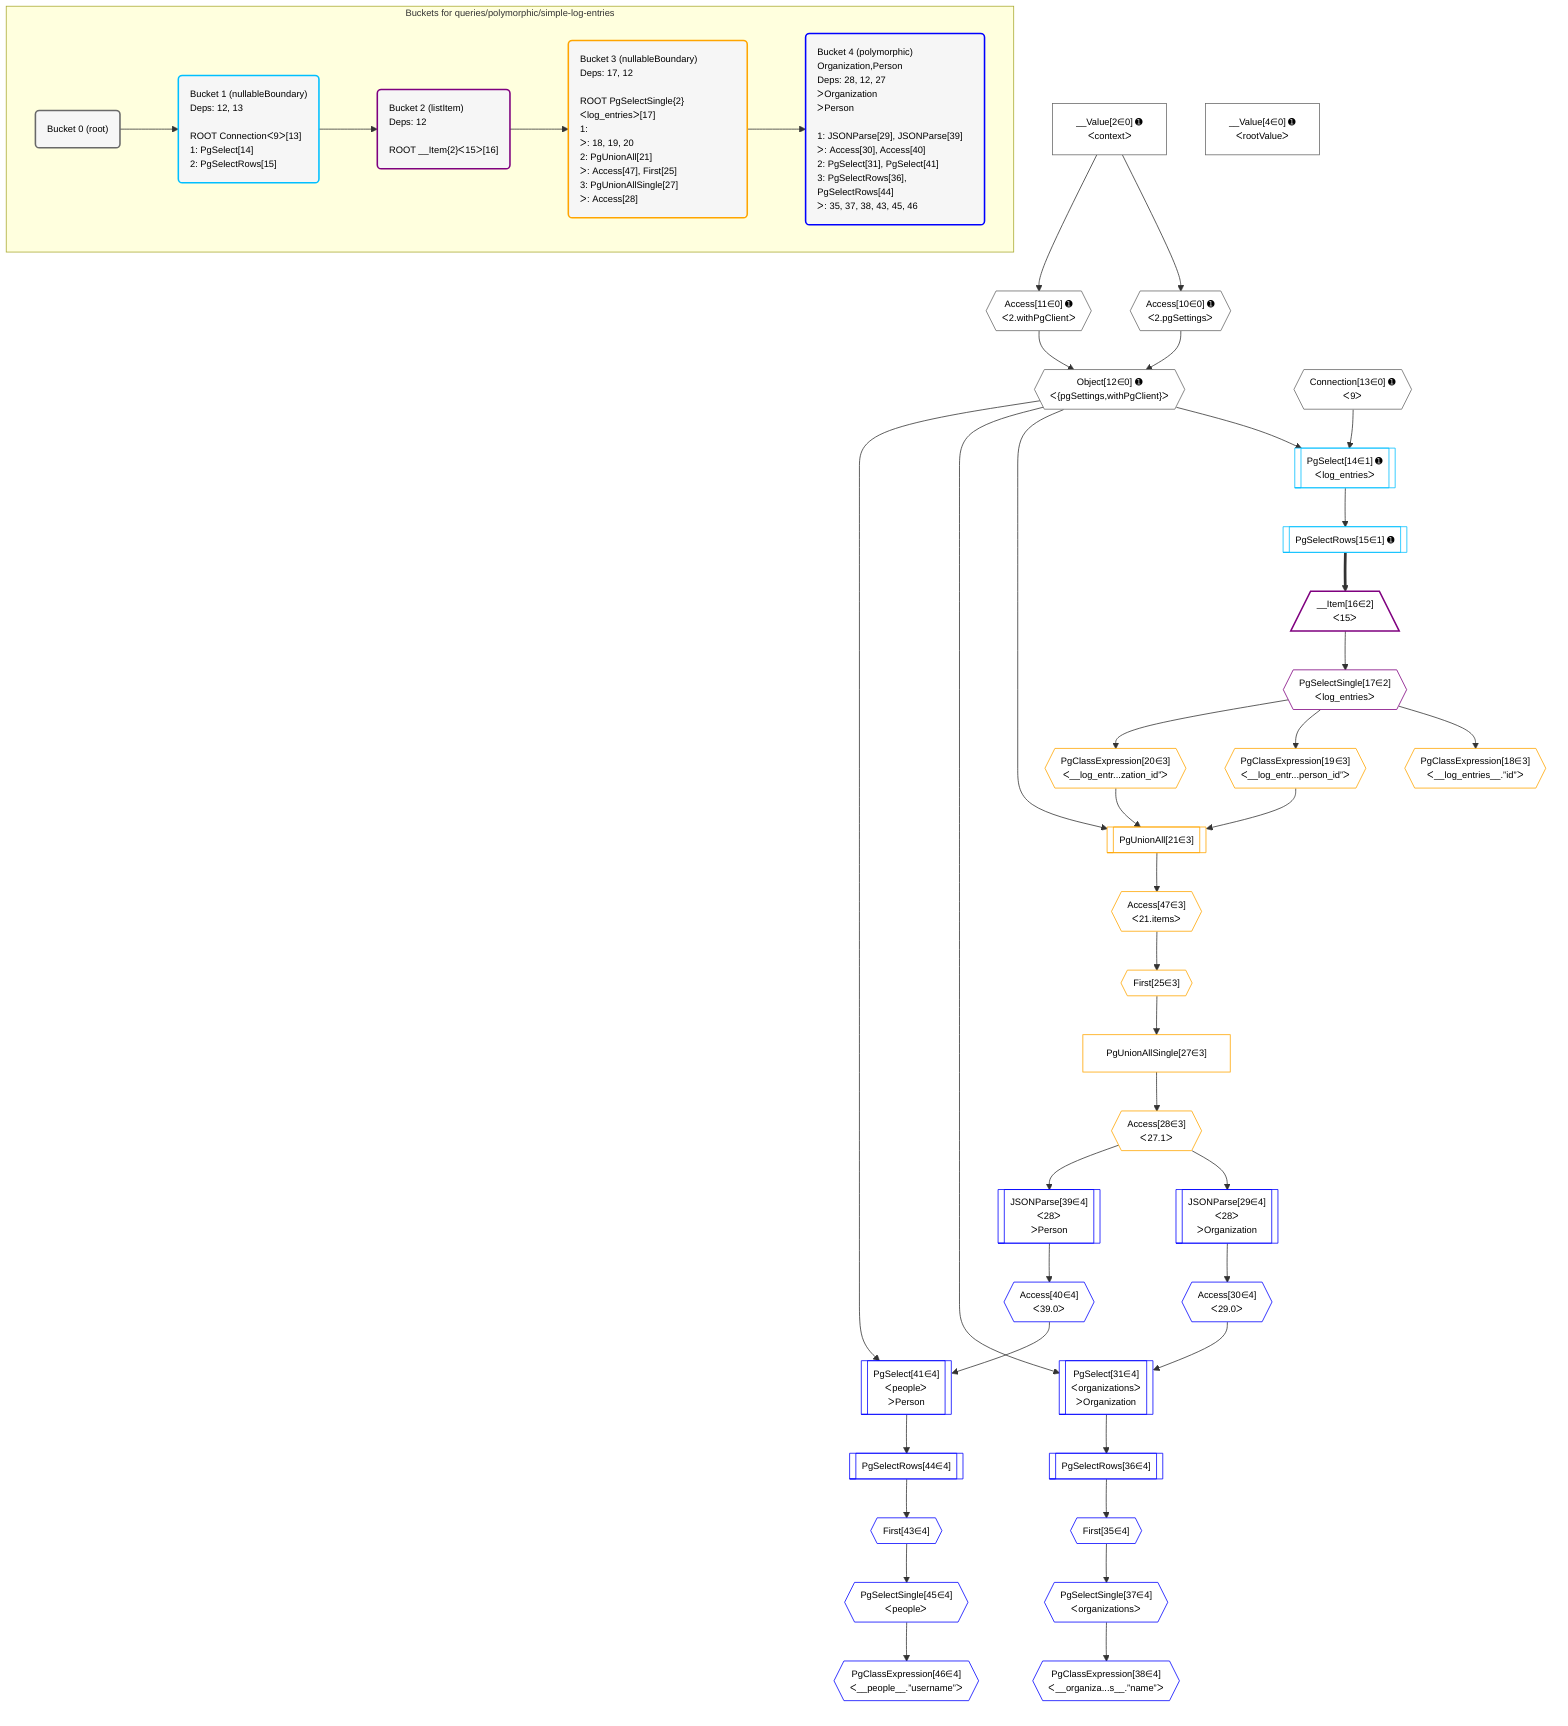 %%{init: {'themeVariables': { 'fontSize': '12px'}}}%%
graph TD
    classDef path fill:#eee,stroke:#000,color:#000
    classDef plan fill:#fff,stroke-width:1px,color:#000
    classDef itemplan fill:#fff,stroke-width:2px,color:#000
    classDef unbatchedplan fill:#dff,stroke-width:1px,color:#000
    classDef sideeffectplan fill:#fcc,stroke-width:2px,color:#000
    classDef bucket fill:#f6f6f6,color:#000,stroke-width:2px,text-align:left


    %% plan dependencies
    Object12{{"Object[12∈0] ➊<br />ᐸ{pgSettings,withPgClient}ᐳ"}}:::plan
    Access10{{"Access[10∈0] ➊<br />ᐸ2.pgSettingsᐳ"}}:::plan
    Access11{{"Access[11∈0] ➊<br />ᐸ2.withPgClientᐳ"}}:::plan
    Access10 & Access11 --> Object12
    __Value2["__Value[2∈0] ➊<br />ᐸcontextᐳ"]:::plan
    __Value2 --> Access10
    __Value2 --> Access11
    __Value4["__Value[4∈0] ➊<br />ᐸrootValueᐳ"]:::plan
    Connection13{{"Connection[13∈0] ➊<br />ᐸ9ᐳ"}}:::plan
    PgSelect14[["PgSelect[14∈1] ➊<br />ᐸlog_entriesᐳ"]]:::plan
    Object12 & Connection13 --> PgSelect14
    PgSelectRows15[["PgSelectRows[15∈1] ➊"]]:::plan
    PgSelect14 --> PgSelectRows15
    __Item16[/"__Item[16∈2]<br />ᐸ15ᐳ"\]:::itemplan
    PgSelectRows15 ==> __Item16
    PgSelectSingle17{{"PgSelectSingle[17∈2]<br />ᐸlog_entriesᐳ"}}:::plan
    __Item16 --> PgSelectSingle17
    PgUnionAll21[["PgUnionAll[21∈3]"]]:::plan
    PgClassExpression19{{"PgClassExpression[19∈3]<br />ᐸ__log_entr...person_id”ᐳ"}}:::plan
    PgClassExpression20{{"PgClassExpression[20∈3]<br />ᐸ__log_entr...zation_id”ᐳ"}}:::plan
    Object12 & PgClassExpression19 & PgClassExpression20 --> PgUnionAll21
    PgClassExpression18{{"PgClassExpression[18∈3]<br />ᐸ__log_entries__.”id”ᐳ"}}:::plan
    PgSelectSingle17 --> PgClassExpression18
    PgSelectSingle17 --> PgClassExpression19
    PgSelectSingle17 --> PgClassExpression20
    First25{{"First[25∈3]"}}:::plan
    Access47{{"Access[47∈3]<br />ᐸ21.itemsᐳ"}}:::plan
    Access47 --> First25
    PgUnionAllSingle27["PgUnionAllSingle[27∈3]"]:::plan
    First25 --> PgUnionAllSingle27
    Access28{{"Access[28∈3]<br />ᐸ27.1ᐳ"}}:::plan
    PgUnionAllSingle27 --> Access28
    PgUnionAll21 --> Access47
    PgSelect31[["PgSelect[31∈4]<br />ᐸorganizationsᐳ<br />ᐳOrganization"]]:::plan
    Access30{{"Access[30∈4]<br />ᐸ29.0ᐳ"}}:::plan
    Object12 & Access30 --> PgSelect31
    PgSelect41[["PgSelect[41∈4]<br />ᐸpeopleᐳ<br />ᐳPerson"]]:::plan
    Access40{{"Access[40∈4]<br />ᐸ39.0ᐳ"}}:::plan
    Object12 & Access40 --> PgSelect41
    JSONParse29[["JSONParse[29∈4]<br />ᐸ28ᐳ<br />ᐳOrganization"]]:::plan
    Access28 --> JSONParse29
    JSONParse29 --> Access30
    First35{{"First[35∈4]"}}:::plan
    PgSelectRows36[["PgSelectRows[36∈4]"]]:::plan
    PgSelectRows36 --> First35
    PgSelect31 --> PgSelectRows36
    PgSelectSingle37{{"PgSelectSingle[37∈4]<br />ᐸorganizationsᐳ"}}:::plan
    First35 --> PgSelectSingle37
    PgClassExpression38{{"PgClassExpression[38∈4]<br />ᐸ__organiza...s__.”name”ᐳ"}}:::plan
    PgSelectSingle37 --> PgClassExpression38
    JSONParse39[["JSONParse[39∈4]<br />ᐸ28ᐳ<br />ᐳPerson"]]:::plan
    Access28 --> JSONParse39
    JSONParse39 --> Access40
    First43{{"First[43∈4]"}}:::plan
    PgSelectRows44[["PgSelectRows[44∈4]"]]:::plan
    PgSelectRows44 --> First43
    PgSelect41 --> PgSelectRows44
    PgSelectSingle45{{"PgSelectSingle[45∈4]<br />ᐸpeopleᐳ"}}:::plan
    First43 --> PgSelectSingle45
    PgClassExpression46{{"PgClassExpression[46∈4]<br />ᐸ__people__.”username”ᐳ"}}:::plan
    PgSelectSingle45 --> PgClassExpression46

    %% define steps

    subgraph "Buckets for queries/polymorphic/simple-log-entries"
    Bucket0("Bucket 0 (root)"):::bucket
    classDef bucket0 stroke:#696969
    class Bucket0,__Value2,__Value4,Access10,Access11,Object12,Connection13 bucket0
    Bucket1("Bucket 1 (nullableBoundary)<br />Deps: 12, 13<br /><br />ROOT Connectionᐸ9ᐳ[13]<br />1: PgSelect[14]<br />2: PgSelectRows[15]"):::bucket
    classDef bucket1 stroke:#00bfff
    class Bucket1,PgSelect14,PgSelectRows15 bucket1
    Bucket2("Bucket 2 (listItem)<br />Deps: 12<br /><br />ROOT __Item{2}ᐸ15ᐳ[16]"):::bucket
    classDef bucket2 stroke:#7f007f
    class Bucket2,__Item16,PgSelectSingle17 bucket2
    Bucket3("Bucket 3 (nullableBoundary)<br />Deps: 17, 12<br /><br />ROOT PgSelectSingle{2}ᐸlog_entriesᐳ[17]<br />1: <br />ᐳ: 18, 19, 20<br />2: PgUnionAll[21]<br />ᐳ: Access[47], First[25]<br />3: PgUnionAllSingle[27]<br />ᐳ: Access[28]"):::bucket
    classDef bucket3 stroke:#ffa500
    class Bucket3,PgClassExpression18,PgClassExpression19,PgClassExpression20,PgUnionAll21,First25,PgUnionAllSingle27,Access28,Access47 bucket3
    Bucket4("Bucket 4 (polymorphic)<br />Organization,Person<br />Deps: 28, 12, 27<br />ᐳOrganization<br />ᐳPerson<br /><br />1: JSONParse[29], JSONParse[39]<br />ᐳ: Access[30], Access[40]<br />2: PgSelect[31], PgSelect[41]<br />3: PgSelectRows[36], PgSelectRows[44]<br />ᐳ: 35, 37, 38, 43, 45, 46"):::bucket
    classDef bucket4 stroke:#0000ff
    class Bucket4,JSONParse29,Access30,PgSelect31,First35,PgSelectRows36,PgSelectSingle37,PgClassExpression38,JSONParse39,Access40,PgSelect41,First43,PgSelectRows44,PgSelectSingle45,PgClassExpression46 bucket4
    Bucket0 --> Bucket1
    Bucket1 --> Bucket2
    Bucket2 --> Bucket3
    Bucket3 --> Bucket4
    end